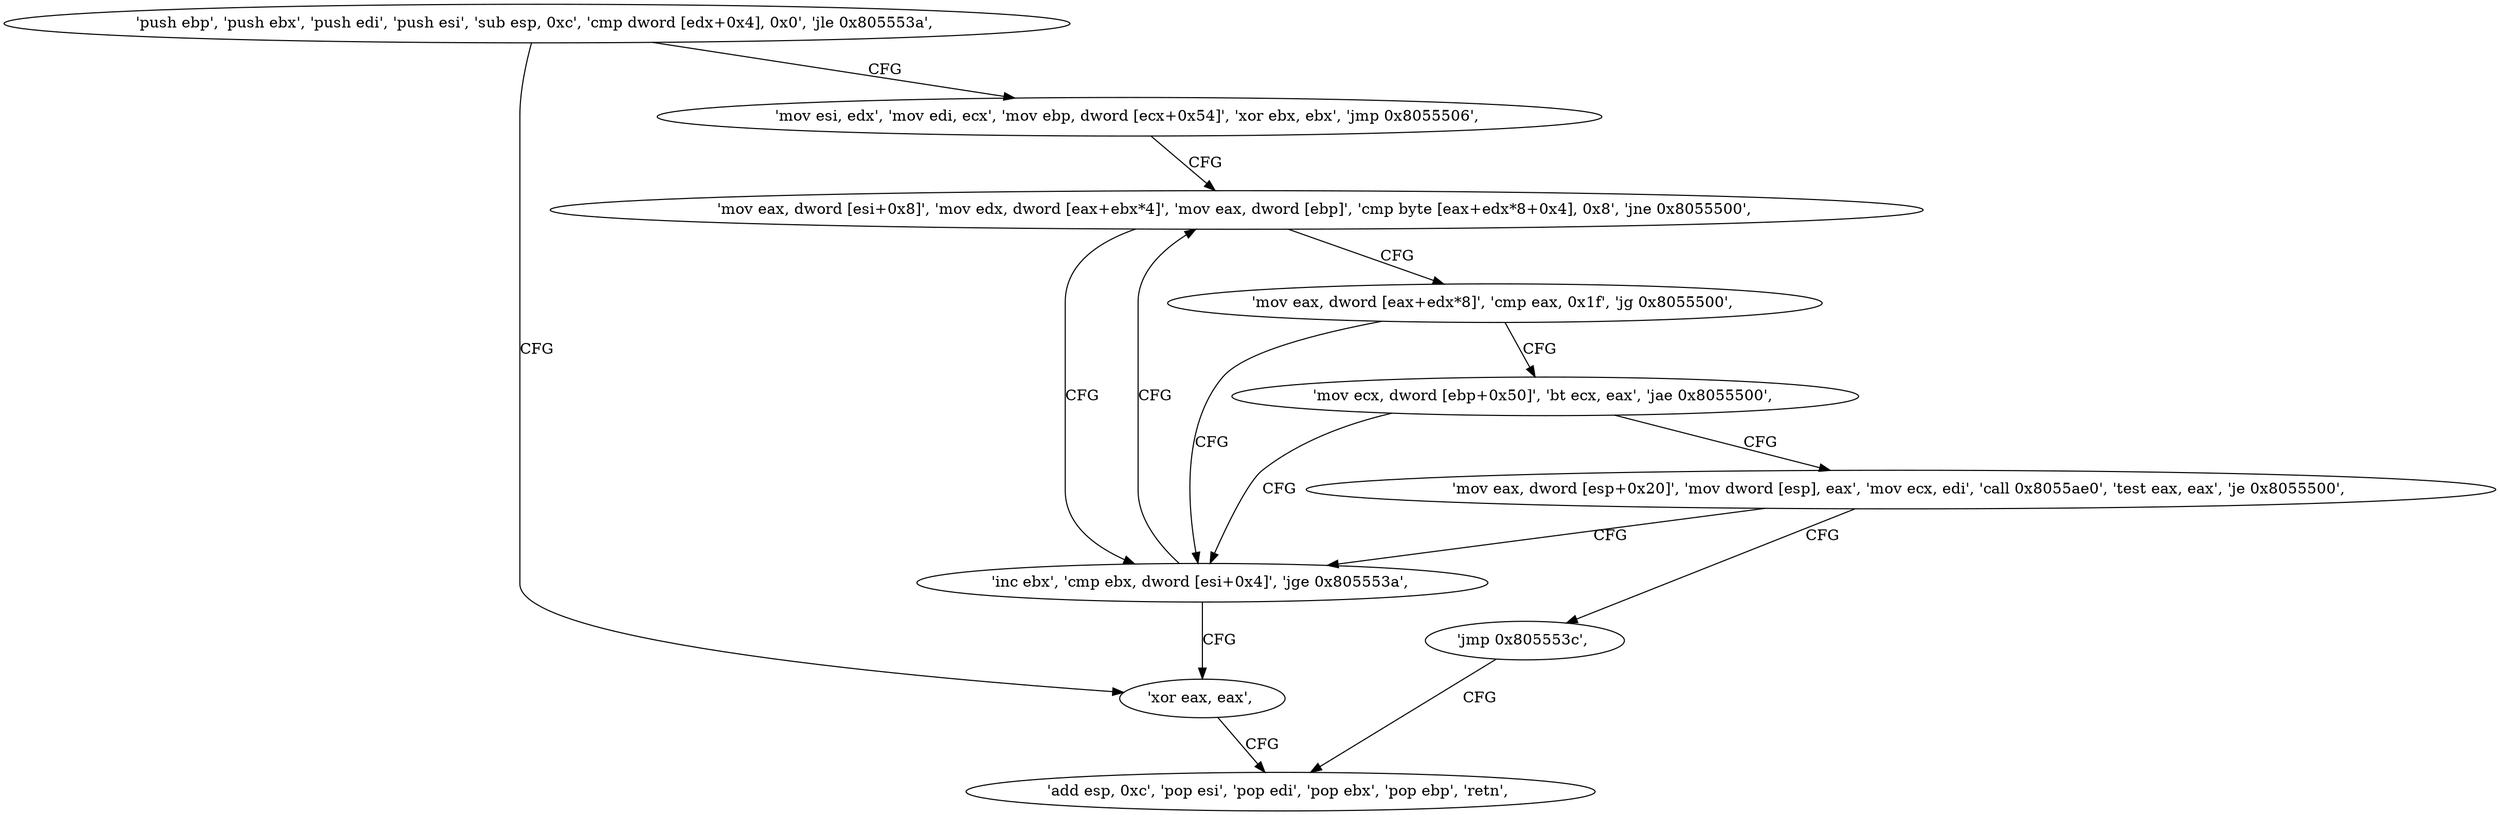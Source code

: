 digraph "func" {
"134567136" [label = "'push ebp', 'push ebx', 'push edi', 'push esi', 'sub esp, 0xc', 'cmp dword [edx+0x4], 0x0', 'jle 0x805553a', " ]
"134567226" [label = "'xor eax, eax', " ]
"134567149" [label = "'mov esi, edx', 'mov edi, ecx', 'mov ebp, dword [ecx+0x54]', 'xor ebx, ebx', 'jmp 0x8055506', " ]
"134567228" [label = "'add esp, 0xc', 'pop esi', 'pop edi', 'pop ebx', 'pop ebp', 'retn', " ]
"134567174" [label = "'mov eax, dword [esi+0x8]', 'mov edx, dword [eax+ebx*4]', 'mov eax, dword [ebp]', 'cmp byte [eax+edx*8+0x4], 0x8', 'jne 0x8055500', " ]
"134567168" [label = "'inc ebx', 'cmp ebx, dword [esi+0x4]', 'jge 0x805553a', " ]
"134567190" [label = "'mov eax, dword [eax+edx*8]', 'cmp eax, 0x1f', 'jg 0x8055500', " ]
"134567198" [label = "'mov ecx, dword [ebp+0x50]', 'bt ecx, eax', 'jae 0x8055500', " ]
"134567206" [label = "'mov eax, dword [esp+0x20]', 'mov dword [esp], eax', 'mov ecx, edi', 'call 0x8055ae0', 'test eax, eax', 'je 0x8055500', " ]
"134567224" [label = "'jmp 0x805553c', " ]
"134567136" -> "134567226" [ label = "CFG" ]
"134567136" -> "134567149" [ label = "CFG" ]
"134567226" -> "134567228" [ label = "CFG" ]
"134567149" -> "134567174" [ label = "CFG" ]
"134567174" -> "134567168" [ label = "CFG" ]
"134567174" -> "134567190" [ label = "CFG" ]
"134567168" -> "134567226" [ label = "CFG" ]
"134567168" -> "134567174" [ label = "CFG" ]
"134567190" -> "134567168" [ label = "CFG" ]
"134567190" -> "134567198" [ label = "CFG" ]
"134567198" -> "134567168" [ label = "CFG" ]
"134567198" -> "134567206" [ label = "CFG" ]
"134567206" -> "134567168" [ label = "CFG" ]
"134567206" -> "134567224" [ label = "CFG" ]
"134567224" -> "134567228" [ label = "CFG" ]
}
